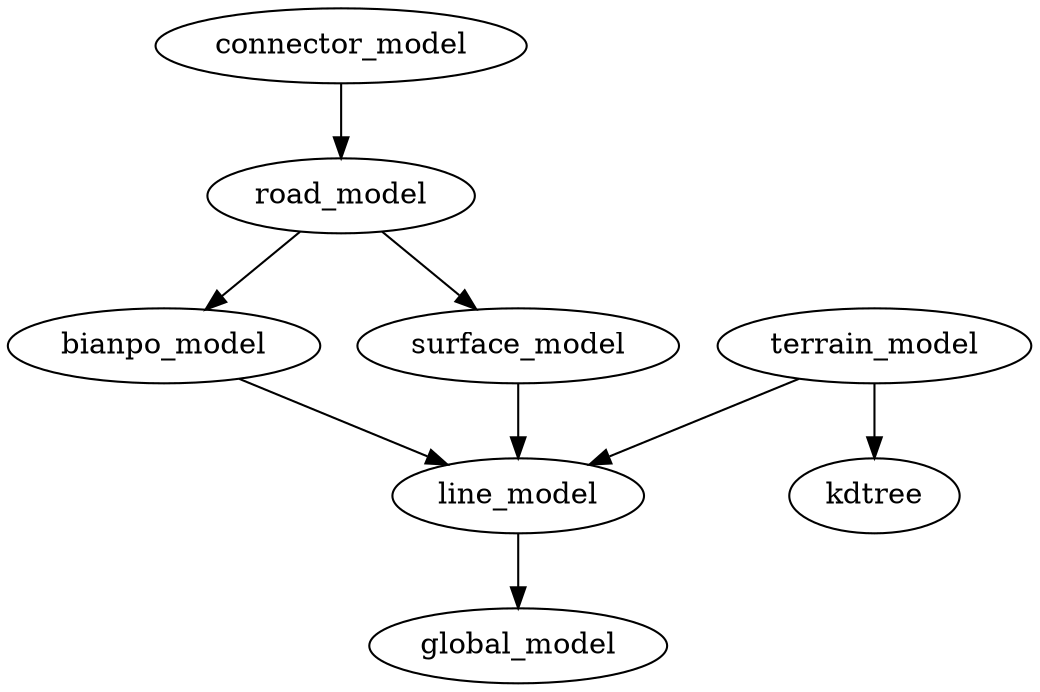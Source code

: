 digraph G {
bianpo_model -> { 
 line_model
}

connector_model -> { 
 road_model
}


line_model -> { 
 global_model
}

road_model -> { 
 bianpo_model
 surface_model
}

surface_model -> { 
 line_model
}


terrain_model -> { 
 line_model
 kdtree
}
}